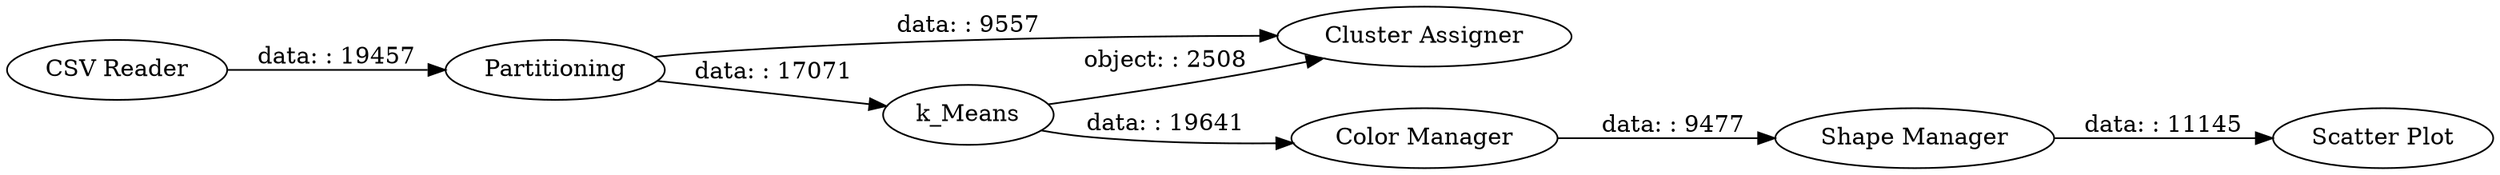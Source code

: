 digraph {
	"-8723081954806126207_4" [label="Cluster Assigner"]
	"-8723081954806126207_3" [label=k_Means]
	"-8723081954806126207_6" [label="Shape Manager"]
	"-8723081954806126207_1" [label="CSV Reader"]
	"-8723081954806126207_2" [label=Partitioning]
	"-8723081954806126207_5" [label="Color Manager"]
	"-8723081954806126207_7" [label="Scatter Plot"]
	"-8723081954806126207_2" -> "-8723081954806126207_3" [label="data: : 17071"]
	"-8723081954806126207_2" -> "-8723081954806126207_4" [label="data: : 9557"]
	"-8723081954806126207_1" -> "-8723081954806126207_2" [label="data: : 19457"]
	"-8723081954806126207_3" -> "-8723081954806126207_4" [label="object: : 2508"]
	"-8723081954806126207_3" -> "-8723081954806126207_5" [label="data: : 19641"]
	"-8723081954806126207_5" -> "-8723081954806126207_6" [label="data: : 9477"]
	"-8723081954806126207_6" -> "-8723081954806126207_7" [label="data: : 11145"]
	rankdir=LR
}
